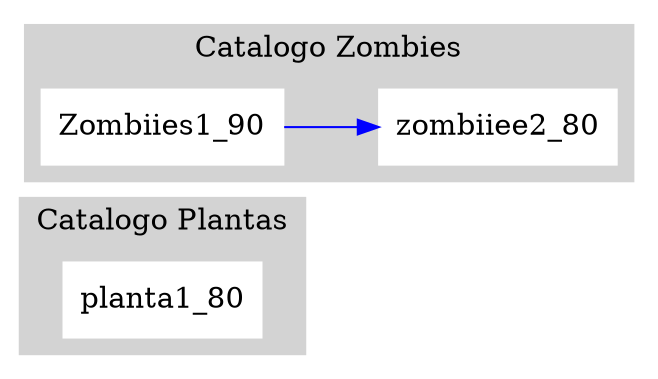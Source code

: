 digraph G { node[shape=box, style=filled, color=Gray95]; edge[color=blue]; rankdir=LR
subgraph cluster0 {style=filled;  color=lightgrey;  node [color=white];
planta1_80;
 label = "Catalogo Plantas";
} 
subgraph cluster1 {style=filled;  color=lightgrey;  node [color=white];
Zombiies1_90;Zombiies1_90 -> zombiiee2_80;zombiiee2_80;
 label = "Catalogo Zombies";
}
}
